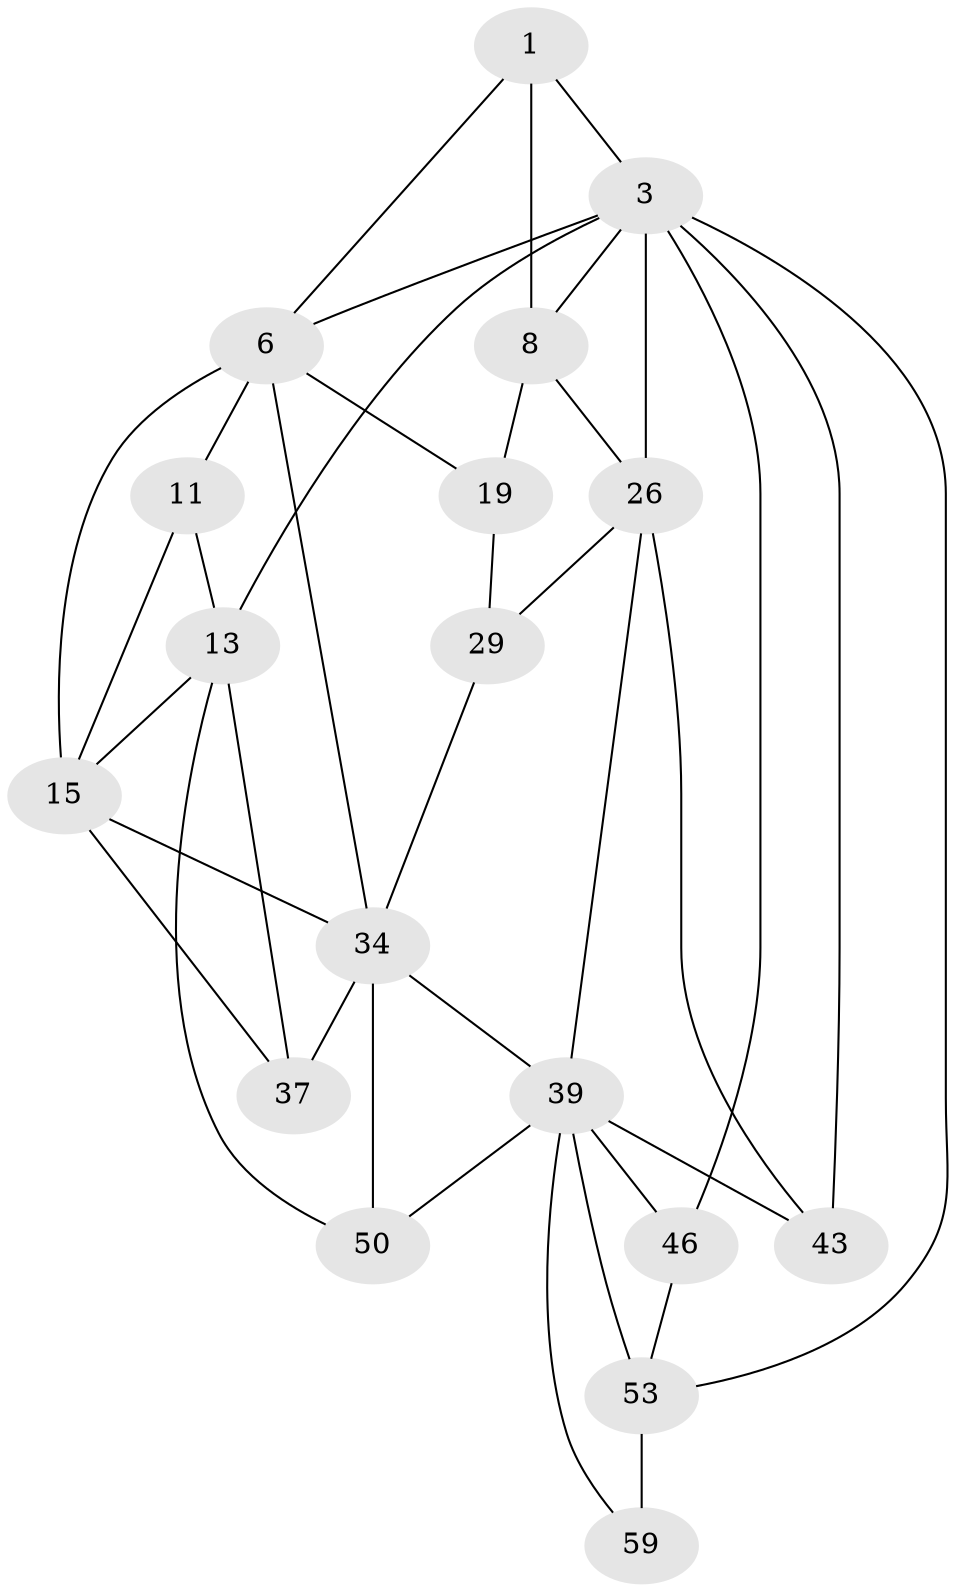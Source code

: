 // original degree distribution, {3: 0.03278688524590164, 4: 0.29508196721311475, 6: 0.2459016393442623, 5: 0.4262295081967213}
// Generated by graph-tools (version 1.1) at 2025/21/03/04/25 18:21:31]
// undirected, 18 vertices, 38 edges
graph export_dot {
graph [start="1"]
  node [color=gray90,style=filled];
  1 [pos="+0.5800266504023305+0",super="+2+5"];
  3 [pos="+1+0",super="+4+45+23"];
  6 [pos="+0.504674566256673+0.1330706004370525",super="+14+7"];
  8 [pos="+0.8074314701772796+0.22874873904435858",super="+9"];
  11 [pos="+0.16761338254293998+0.07497193801912938",super="+12+17"];
  13 [pos="+0+0.12240272838213093",super="+44+22"];
  15 [pos="+0.29074341536460285+0.31885742667109557",super="+32+16"];
  19 [pos="+0.6585333812808454+0.2775021168718739",super="+20+30"];
  26 [pos="+0.8430415429540072+0.42035339367856306",super="+27"];
  29 [pos="+0.5864523888831576+0.541806401088646"];
  34 [pos="+0.3574018365703998+0.5687233808639499",super="+35"];
  37 [pos="+0.3433545310845191+0.7475347247045798",super="+38"];
  39 [pos="+0.691639175789108+0.7436016048054663",super="+47+40"];
  43 [pos="+1+0.6483852732240923"];
  46 [pos="+1+0.9554526069131277",super="+51"];
  50 [pos="+0.295721741373033+1"];
  53 [pos="+0.660128616838727+0.9397449751756529",super="+60+54"];
  59 [pos="+0.607982959578065+1"];
  1 -- 8 [weight=2];
  1 -- 3;
  1 -- 6;
  3 -- 13 [weight=2];
  3 -- 6;
  3 -- 46 [weight=2];
  3 -- 53;
  3 -- 8;
  3 -- 26;
  3 -- 43;
  6 -- 34;
  6 -- 15;
  6 -- 11;
  6 -- 19;
  8 -- 26;
  8 -- 19;
  11 -- 13 [weight=2];
  11 -- 15;
  13 -- 50;
  13 -- 15;
  13 -- 37;
  15 -- 34;
  15 -- 37;
  19 -- 29;
  26 -- 43;
  26 -- 29;
  26 -- 39;
  29 -- 34;
  34 -- 50;
  34 -- 37 [weight=2];
  34 -- 39;
  39 -- 43;
  39 -- 50;
  39 -- 53 [weight=2];
  39 -- 59;
  39 -- 46;
  46 -- 53 [weight=2];
  53 -- 59 [weight=2];
}
